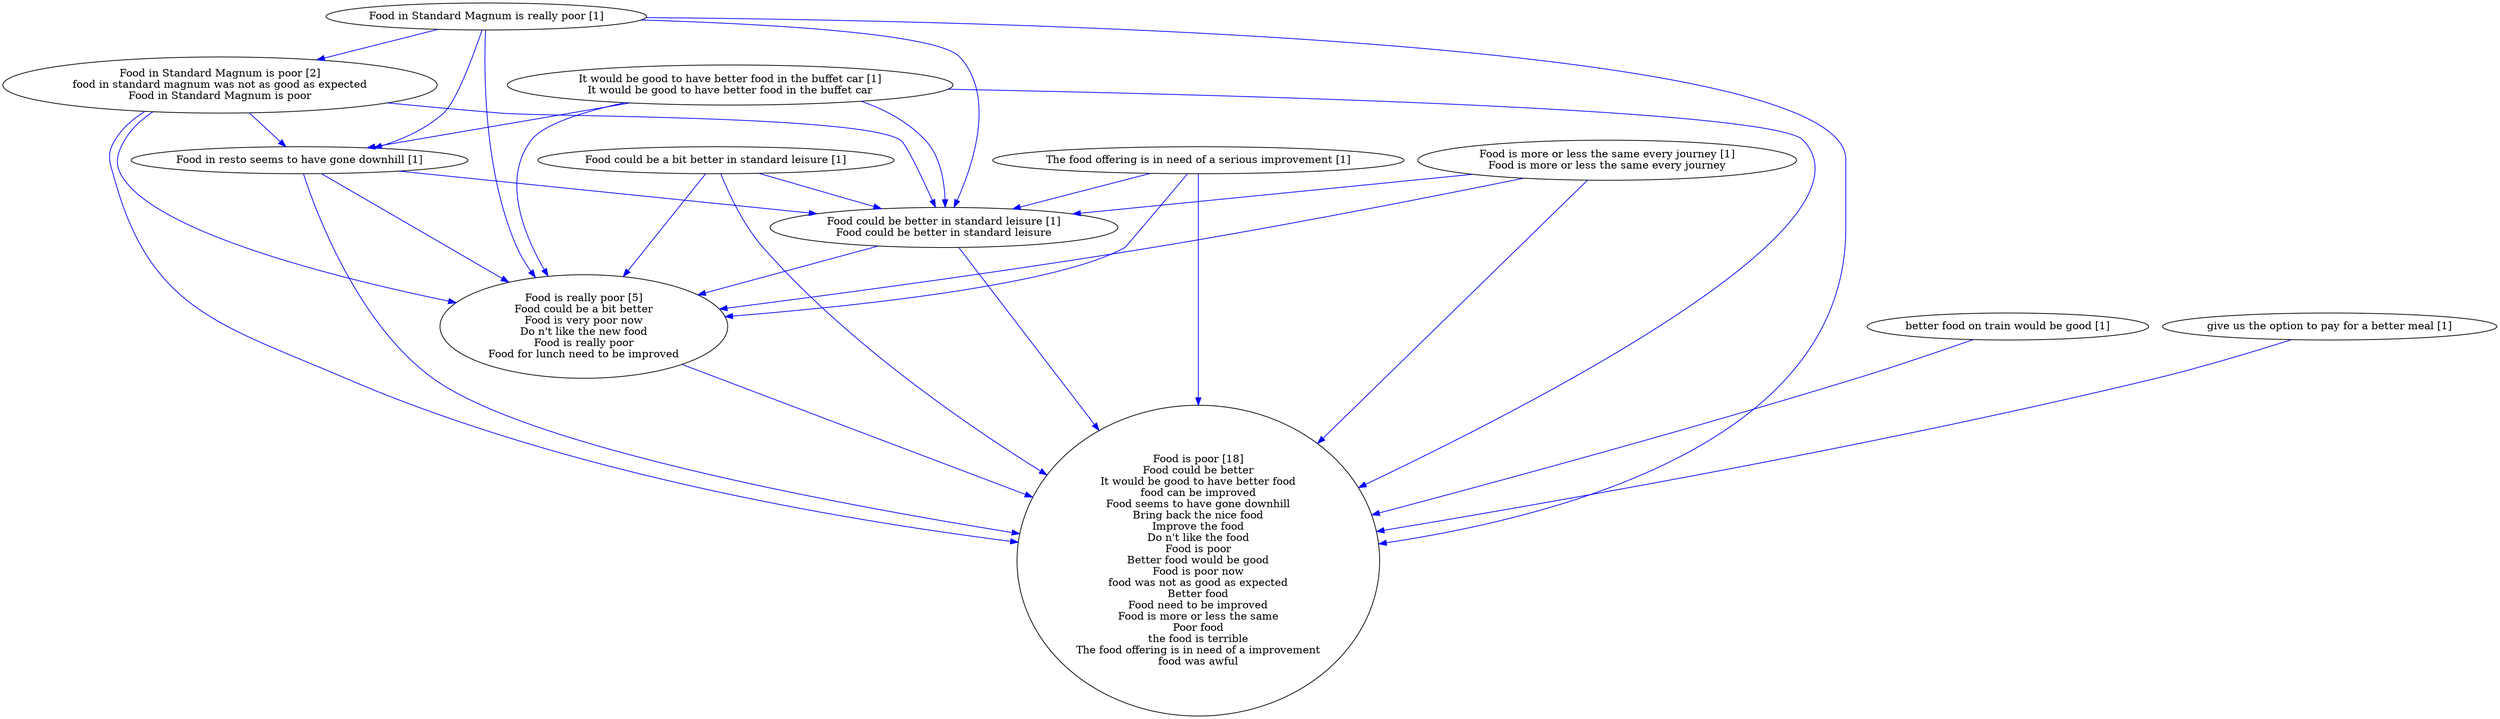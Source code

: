 digraph collapsedGraph {
"Food is really poor [5]\nFood could be a bit better\nFood is very poor now\nDo n't like the new food\nFood is really poor\nFood for lunch need to be improved""Food in Standard Magnum is poor [2]\nfood in standard magnum was not as good as expected\nFood in Standard Magnum is poor""Food is poor [18]\nFood could be better\nIt would be good to have better food\nfood can be improved\nFood seems to have gone downhill\nBring back the nice food\nImprove the food\nDo n't like the food\nFood is poor\nBetter food would be good\nFood is poor now\nfood was not as good as expected\nBetter food\nFood need to be improved\nFood is more or less the same\nPoor food\nthe food is terrible\nThe food offering is in need of a improvement\nfood was awful""Food could be a bit better in standard leisure [1]""Food could be better in standard leisure [1]\nFood could be better in standard leisure""Food in Standard Magnum is really poor [1]""Food in resto seems to have gone downhill [1]""Food is more or less the same every journey [1]\nFood is more or less the same every journey""It would be good to have better food in the buffet car [1]\nIt would be good to have better food in the buffet car""The food offering is in need of a serious improvement [1]""better food on train would be good [1]""give us the option to pay for a better meal [1]""Food could be a bit better in standard leisure [1]" -> "Food is poor [18]\nFood could be better\nIt would be good to have better food\nfood can be improved\nFood seems to have gone downhill\nBring back the nice food\nImprove the food\nDo n't like the food\nFood is poor\nBetter food would be good\nFood is poor now\nfood was not as good as expected\nBetter food\nFood need to be improved\nFood is more or less the same\nPoor food\nthe food is terrible\nThe food offering is in need of a improvement\nfood was awful" [color=blue]
"Food could be a bit better in standard leisure [1]" -> "Food is really poor [5]\nFood could be a bit better\nFood is very poor now\nDo n't like the new food\nFood is really poor\nFood for lunch need to be improved" [color=blue]
"The food offering is in need of a serious improvement [1]" -> "Food is really poor [5]\nFood could be a bit better\nFood is very poor now\nDo n't like the new food\nFood is really poor\nFood for lunch need to be improved" [color=blue]
"It would be good to have better food in the buffet car [1]\nIt would be good to have better food in the buffet car" -> "Food is poor [18]\nFood could be better\nIt would be good to have better food\nfood can be improved\nFood seems to have gone downhill\nBring back the nice food\nImprove the food\nDo n't like the food\nFood is poor\nBetter food would be good\nFood is poor now\nfood was not as good as expected\nBetter food\nFood need to be improved\nFood is more or less the same\nPoor food\nthe food is terrible\nThe food offering is in need of a improvement\nfood was awful" [color=blue]
"Food is really poor [5]\nFood could be a bit better\nFood is very poor now\nDo n't like the new food\nFood is really poor\nFood for lunch need to be improved" -> "Food is poor [18]\nFood could be better\nIt would be good to have better food\nfood can be improved\nFood seems to have gone downhill\nBring back the nice food\nImprove the food\nDo n't like the food\nFood is poor\nBetter food would be good\nFood is poor now\nfood was not as good as expected\nBetter food\nFood need to be improved\nFood is more or less the same\nPoor food\nthe food is terrible\nThe food offering is in need of a improvement\nfood was awful" [color=blue]
"It would be good to have better food in the buffet car [1]\nIt would be good to have better food in the buffet car" -> "Food is really poor [5]\nFood could be a bit better\nFood is very poor now\nDo n't like the new food\nFood is really poor\nFood for lunch need to be improved" [color=blue]
"Food is more or less the same every journey [1]\nFood is more or less the same every journey" -> "Food is poor [18]\nFood could be better\nIt would be good to have better food\nfood can be improved\nFood seems to have gone downhill\nBring back the nice food\nImprove the food\nDo n't like the food\nFood is poor\nBetter food would be good\nFood is poor now\nfood was not as good as expected\nBetter food\nFood need to be improved\nFood is more or less the same\nPoor food\nthe food is terrible\nThe food offering is in need of a improvement\nfood was awful" [color=blue]
"Food is more or less the same every journey [1]\nFood is more or less the same every journey" -> "Food is really poor [5]\nFood could be a bit better\nFood is very poor now\nDo n't like the new food\nFood is really poor\nFood for lunch need to be improved" [color=blue]
"It would be good to have better food in the buffet car [1]\nIt would be good to have better food in the buffet car" -> "Food could be better in standard leisure [1]\nFood could be better in standard leisure" [color=blue]
"It would be good to have better food in the buffet car [1]\nIt would be good to have better food in the buffet car" -> "Food in resto seems to have gone downhill [1]" [color=blue]
"Food is more or less the same every journey [1]\nFood is more or less the same every journey" -> "Food could be better in standard leisure [1]\nFood could be better in standard leisure" [color=blue]
"Food in resto seems to have gone downhill [1]" -> "Food is poor [18]\nFood could be better\nIt would be good to have better food\nfood can be improved\nFood seems to have gone downhill\nBring back the nice food\nImprove the food\nDo n't like the food\nFood is poor\nBetter food would be good\nFood is poor now\nfood was not as good as expected\nBetter food\nFood need to be improved\nFood is more or less the same\nPoor food\nthe food is terrible\nThe food offering is in need of a improvement\nfood was awful" [color=blue]
"Food in resto seems to have gone downhill [1]" -> "Food could be better in standard leisure [1]\nFood could be better in standard leisure" [color=blue]
"Food could be better in standard leisure [1]\nFood could be better in standard leisure" -> "Food is poor [18]\nFood could be better\nIt would be good to have better food\nfood can be improved\nFood seems to have gone downhill\nBring back the nice food\nImprove the food\nDo n't like the food\nFood is poor\nBetter food would be good\nFood is poor now\nfood was not as good as expected\nBetter food\nFood need to be improved\nFood is more or less the same\nPoor food\nthe food is terrible\nThe food offering is in need of a improvement\nfood was awful" [color=blue]
"Food could be better in standard leisure [1]\nFood could be better in standard leisure" -> "Food is really poor [5]\nFood could be a bit better\nFood is very poor now\nDo n't like the new food\nFood is really poor\nFood for lunch need to be improved" [color=blue]
"The food offering is in need of a serious improvement [1]" -> "Food is poor [18]\nFood could be better\nIt would be good to have better food\nfood can be improved\nFood seems to have gone downhill\nBring back the nice food\nImprove the food\nDo n't like the food\nFood is poor\nBetter food would be good\nFood is poor now\nfood was not as good as expected\nBetter food\nFood need to be improved\nFood is more or less the same\nPoor food\nthe food is terrible\nThe food offering is in need of a improvement\nfood was awful" [color=blue]
"Food in resto seems to have gone downhill [1]" -> "Food is really poor [5]\nFood could be a bit better\nFood is very poor now\nDo n't like the new food\nFood is really poor\nFood for lunch need to be improved" [color=blue]
"better food on train would be good [1]" -> "Food is poor [18]\nFood could be better\nIt would be good to have better food\nfood can be improved\nFood seems to have gone downhill\nBring back the nice food\nImprove the food\nDo n't like the food\nFood is poor\nBetter food would be good\nFood is poor now\nfood was not as good as expected\nBetter food\nFood need to be improved\nFood is more or less the same\nPoor food\nthe food is terrible\nThe food offering is in need of a improvement\nfood was awful" [color=blue]
"Food in Standard Magnum is poor [2]\nfood in standard magnum was not as good as expected\nFood in Standard Magnum is poor" -> "Food in resto seems to have gone downhill [1]" [color=blue]
"Food in Standard Magnum is poor [2]\nfood in standard magnum was not as good as expected\nFood in Standard Magnum is poor" -> "Food is poor [18]\nFood could be better\nIt would be good to have better food\nfood can be improved\nFood seems to have gone downhill\nBring back the nice food\nImprove the food\nDo n't like the food\nFood is poor\nBetter food would be good\nFood is poor now\nfood was not as good as expected\nBetter food\nFood need to be improved\nFood is more or less the same\nPoor food\nthe food is terrible\nThe food offering is in need of a improvement\nfood was awful" [color=blue]
"Food in Standard Magnum is really poor [1]" -> "Food is poor [18]\nFood could be better\nIt would be good to have better food\nfood can be improved\nFood seems to have gone downhill\nBring back the nice food\nImprove the food\nDo n't like the food\nFood is poor\nBetter food would be good\nFood is poor now\nfood was not as good as expected\nBetter food\nFood need to be improved\nFood is more or less the same\nPoor food\nthe food is terrible\nThe food offering is in need of a improvement\nfood was awful" [color=blue]
"Food in Standard Magnum is really poor [1]" -> "Food is really poor [5]\nFood could be a bit better\nFood is very poor now\nDo n't like the new food\nFood is really poor\nFood for lunch need to be improved" [color=blue]
"give us the option to pay for a better meal [1]" -> "Food is poor [18]\nFood could be better\nIt would be good to have better food\nfood can be improved\nFood seems to have gone downhill\nBring back the nice food\nImprove the food\nDo n't like the food\nFood is poor\nBetter food would be good\nFood is poor now\nfood was not as good as expected\nBetter food\nFood need to be improved\nFood is more or less the same\nPoor food\nthe food is terrible\nThe food offering is in need of a improvement\nfood was awful" [color=blue]
"Food in Standard Magnum is poor [2]\nfood in standard magnum was not as good as expected\nFood in Standard Magnum is poor" -> "Food could be better in standard leisure [1]\nFood could be better in standard leisure" [color=blue]
"The food offering is in need of a serious improvement [1]" -> "Food could be better in standard leisure [1]\nFood could be better in standard leisure" [color=blue]
"Food in Standard Magnum is really poor [1]" -> "Food could be better in standard leisure [1]\nFood could be better in standard leisure" [color=blue]
"Food in Standard Magnum is really poor [1]" -> "Food in Standard Magnum is poor [2]\nfood in standard magnum was not as good as expected\nFood in Standard Magnum is poor" [color=blue]
"Food in Standard Magnum is really poor [1]" -> "Food in resto seems to have gone downhill [1]" [color=blue]
"Food could be a bit better in standard leisure [1]" -> "Food could be better in standard leisure [1]\nFood could be better in standard leisure" [color=blue]
"Food in Standard Magnum is poor [2]\nfood in standard magnum was not as good as expected\nFood in Standard Magnum is poor" -> "Food is really poor [5]\nFood could be a bit better\nFood is very poor now\nDo n't like the new food\nFood is really poor\nFood for lunch need to be improved" [color=blue]
}